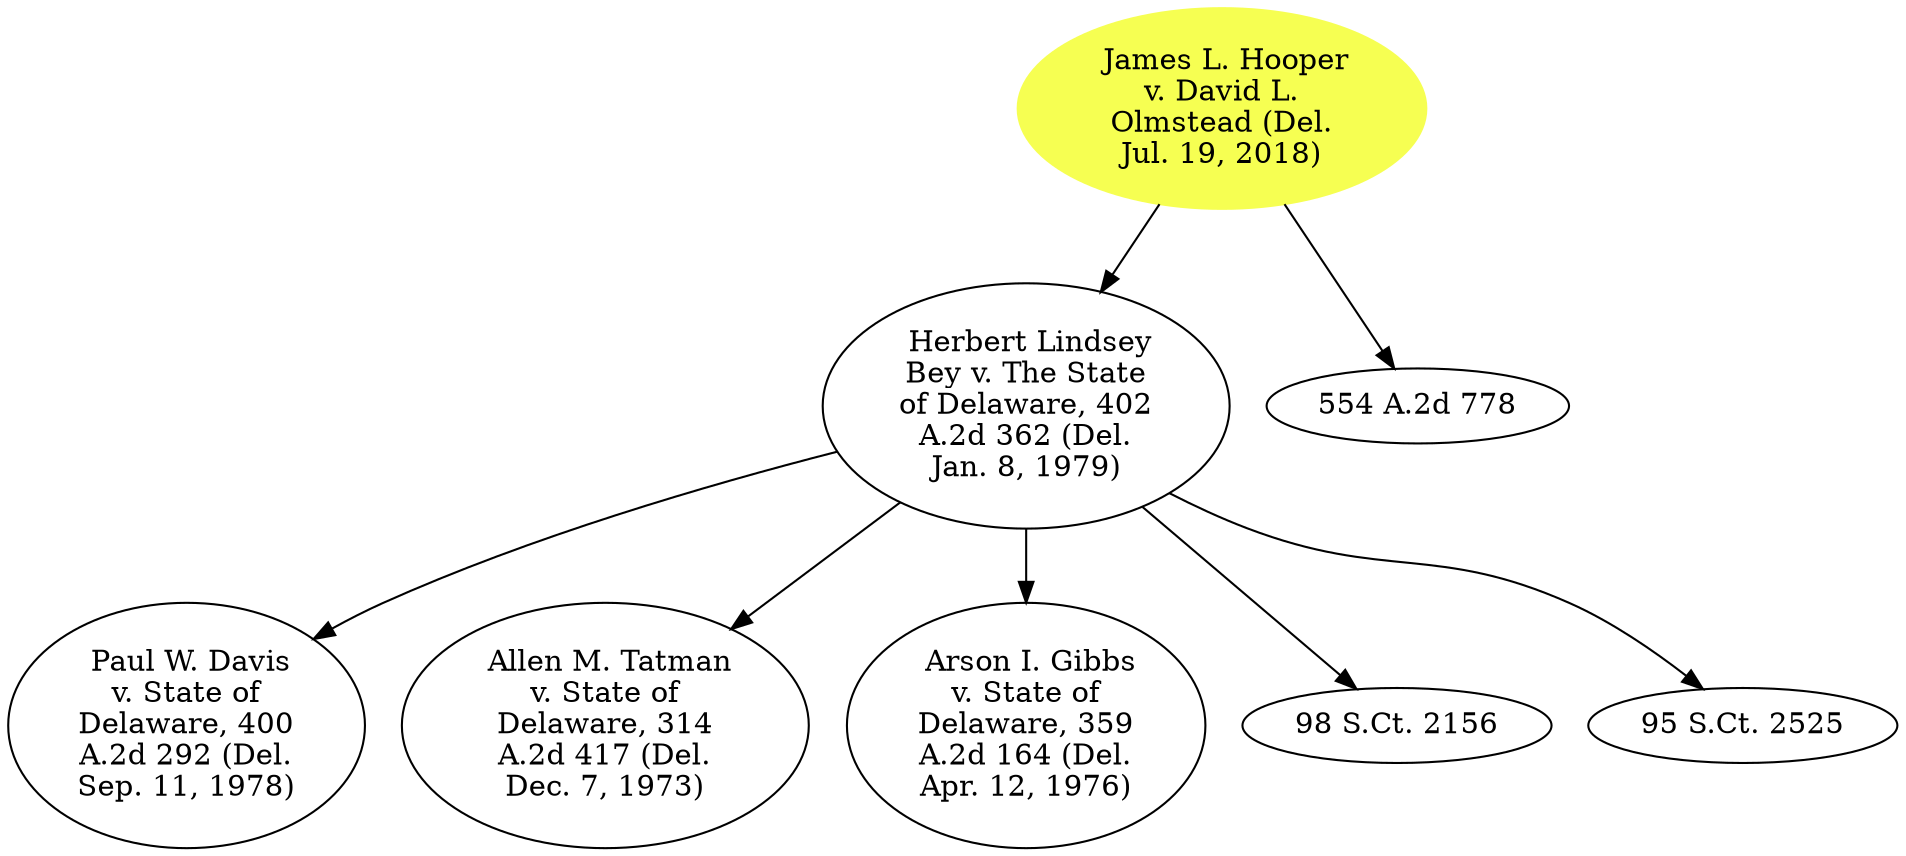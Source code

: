 // CiteVista
digraph {
	158635 [label=" James L. Hooper
v. David L.
Olmstead (Del.
Jul. 19, 2018)"]
	158635 [label=" James L. Hooper
v. David L.
Olmstead (Del.
Jul. 19, 2018)" color="#f6ff52" style=filled]
	158635 -> 184252
	184252 [label=" Herbert Lindsey
Bey v. The State
of Delaware, 402
A.2d 362 (Del.
Jan. 8, 1979)"]
	184252 [label=" Herbert Lindsey
Bey v. The State
of Delaware, 402
A.2d 362 (Del.
Jan. 8, 1979)"]
	184252 -> 182927
	182927 [label=" Paul W. Davis
v. State of
Delaware, 400
A.2d 292 (Del.
Sep. 11, 1978)"]
	182927 [label=" Paul W. Davis
v. State of
Delaware, 400
A.2d 292 (Del.
Sep. 11, 1978)"]
	184252 -> 182268
	182268 [label=" Allen M. Tatman
v. State of
Delaware, 314
A.2d 417 (Del.
Dec. 7, 1973)"]
	182268 [label=" Allen M. Tatman
v. State of
Delaware, 314
A.2d 417 (Del.
Dec. 7, 1973)"]
	184252 -> 183889
	183889 [label=" Arson I. Gibbs
v. State of
Delaware, 359
A.2d 164 (Del.
Apr. 12, 1976)"]
	183889 [label=" Arson I. Gibbs
v. State of
Delaware, 359
A.2d 164 (Del.
Apr. 12, 1976)"]
	"98 S.Ct. 2156" [label="98 S.Ct. 2156"]
	184252 -> "98 S.Ct. 2156"
	"95 S.Ct. 2525" [label="95 S.Ct. 2525"]
	184252 -> "95 S.Ct. 2525"
	"554 A.2d 778" [label="554 A.2d 778"]
	158635 -> "554 A.2d 778"
}
